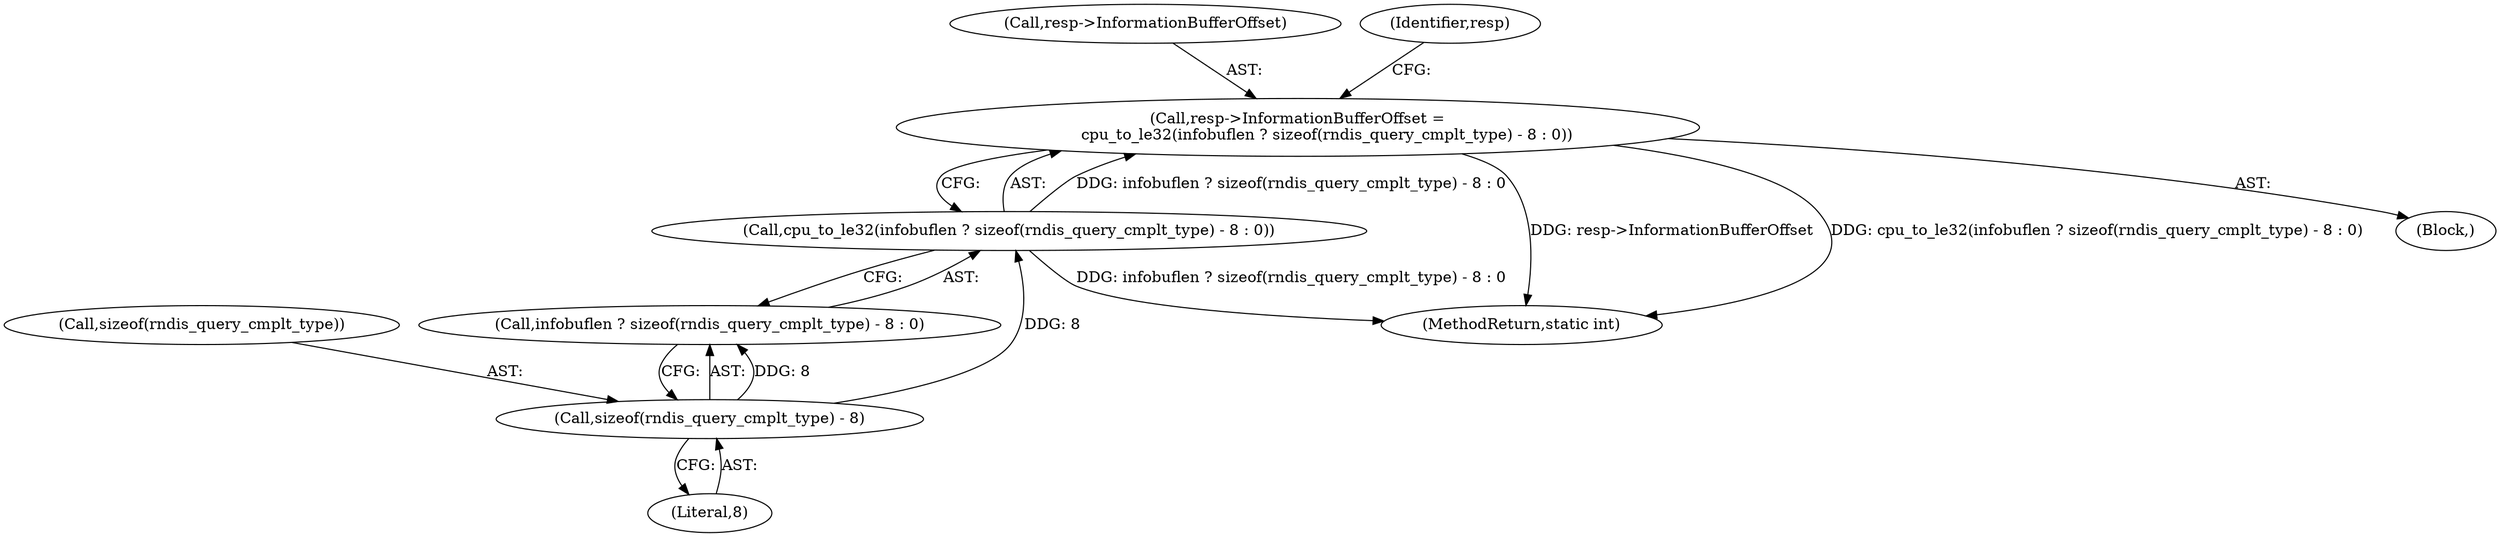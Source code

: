 digraph "0_qemu_fe3c546c5ff2a6210f9a4d8561cc64051ca8603e@pointer" {
"1000224" [label="(Call,resp->InformationBufferOffset =\n            cpu_to_le32(infobuflen ? sizeof(rndis_query_cmplt_type) - 8 : 0))"];
"1000228" [label="(Call,cpu_to_le32(infobuflen ? sizeof(rndis_query_cmplt_type) - 8 : 0))"];
"1000231" [label="(Call,sizeof(rndis_query_cmplt_type) - 8)"];
"1000231" [label="(Call,sizeof(rndis_query_cmplt_type) - 8)"];
"1000224" [label="(Call,resp->InformationBufferOffset =\n            cpu_to_le32(infobuflen ? sizeof(rndis_query_cmplt_type) - 8 : 0))"];
"1000228" [label="(Call,cpu_to_le32(infobuflen ? sizeof(rndis_query_cmplt_type) - 8 : 0))"];
"1000250" [label="(MethodReturn,static int)"];
"1000107" [label="(Block,)"];
"1000234" [label="(Literal,8)"];
"1000225" [label="(Call,resp->InformationBufferOffset)"];
"1000232" [label="(Call,sizeof(rndis_query_cmplt_type))"];
"1000238" [label="(Identifier,resp)"];
"1000229" [label="(Call,infobuflen ? sizeof(rndis_query_cmplt_type) - 8 : 0)"];
"1000224" -> "1000107"  [label="AST: "];
"1000224" -> "1000228"  [label="CFG: "];
"1000225" -> "1000224"  [label="AST: "];
"1000228" -> "1000224"  [label="AST: "];
"1000238" -> "1000224"  [label="CFG: "];
"1000224" -> "1000250"  [label="DDG: resp->InformationBufferOffset"];
"1000224" -> "1000250"  [label="DDG: cpu_to_le32(infobuflen ? sizeof(rndis_query_cmplt_type) - 8 : 0)"];
"1000228" -> "1000224"  [label="DDG: infobuflen ? sizeof(rndis_query_cmplt_type) - 8 : 0"];
"1000228" -> "1000229"  [label="CFG: "];
"1000229" -> "1000228"  [label="AST: "];
"1000228" -> "1000250"  [label="DDG: infobuflen ? sizeof(rndis_query_cmplt_type) - 8 : 0"];
"1000231" -> "1000228"  [label="DDG: 8"];
"1000231" -> "1000229"  [label="AST: "];
"1000231" -> "1000234"  [label="CFG: "];
"1000232" -> "1000231"  [label="AST: "];
"1000234" -> "1000231"  [label="AST: "];
"1000229" -> "1000231"  [label="CFG: "];
"1000231" -> "1000229"  [label="DDG: 8"];
}
